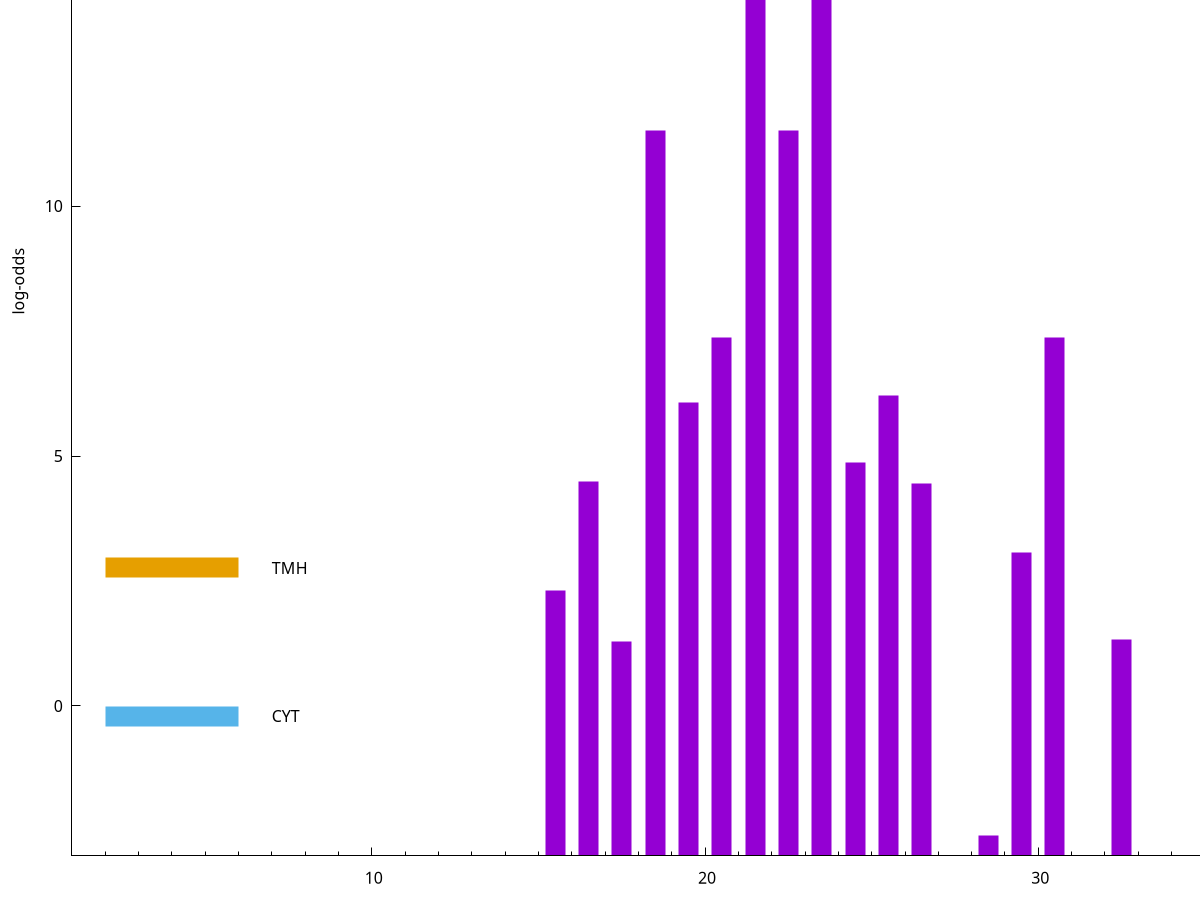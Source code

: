 set title "LipoP predictions for SRR5666568.gff"
set size 2., 1.4
set xrange [1:70] 
set mxtics 10
set yrange [-3:20]
set y2range [0:23]
set ylabel "log-odds"
set term postscript eps color solid "Helvetica" 30
set output "SRR5666568.gff192.eps"
set arrow from 2,18.3054 to 6,18.3054 nohead lt 1 lw 20
set label "SpI" at 7,18.3054
set arrow from 2,2.76061 to 6,2.76061 nohead lt 4 lw 20
set label "TMH" at 7,2.76061
set arrow from 2,-0.200913 to 6,-0.200913 nohead lt 3 lw 20
set label "CYT" at 7,-0.200913
set arrow from 2,18.3054 to 6,18.3054 nohead lt 1 lw 20
set label "SpI" at 7,18.3054
# NOTE: The scores below are the log-odds scores with the threshold
# NOTE: subtracted (a hack to make gnuplot make the histogram all
# NOTE: look nice).
plot "-" axes x1y2 title "" with impulses lt 1 lw 20
21.500000 21.145300
23.500000 17.754500
18.500000 14.511700
22.500000 14.510600
30.500000 10.377990
20.500000 10.375130
25.500000 9.213870
19.500000 9.070430
24.500000 7.864460
16.500000 7.492810
26.500000 7.443800
29.500000 6.071780
15.500000 5.302760
32.500000 4.335690
17.500000 4.294760
35.500000 3.835059
28.500000 0.402860
e
exit
